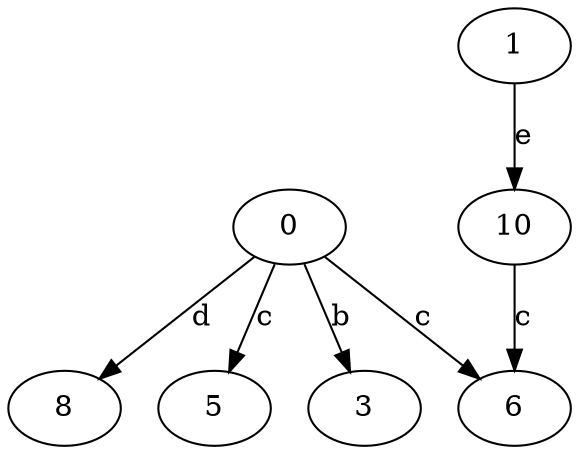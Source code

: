 strict digraph  {
0;
1;
3;
5;
6;
8;
10;
0 -> 3  [label=b];
0 -> 5  [label=c];
0 -> 6  [label=c];
0 -> 8  [label=d];
1 -> 10  [label=e];
10 -> 6  [label=c];
}
